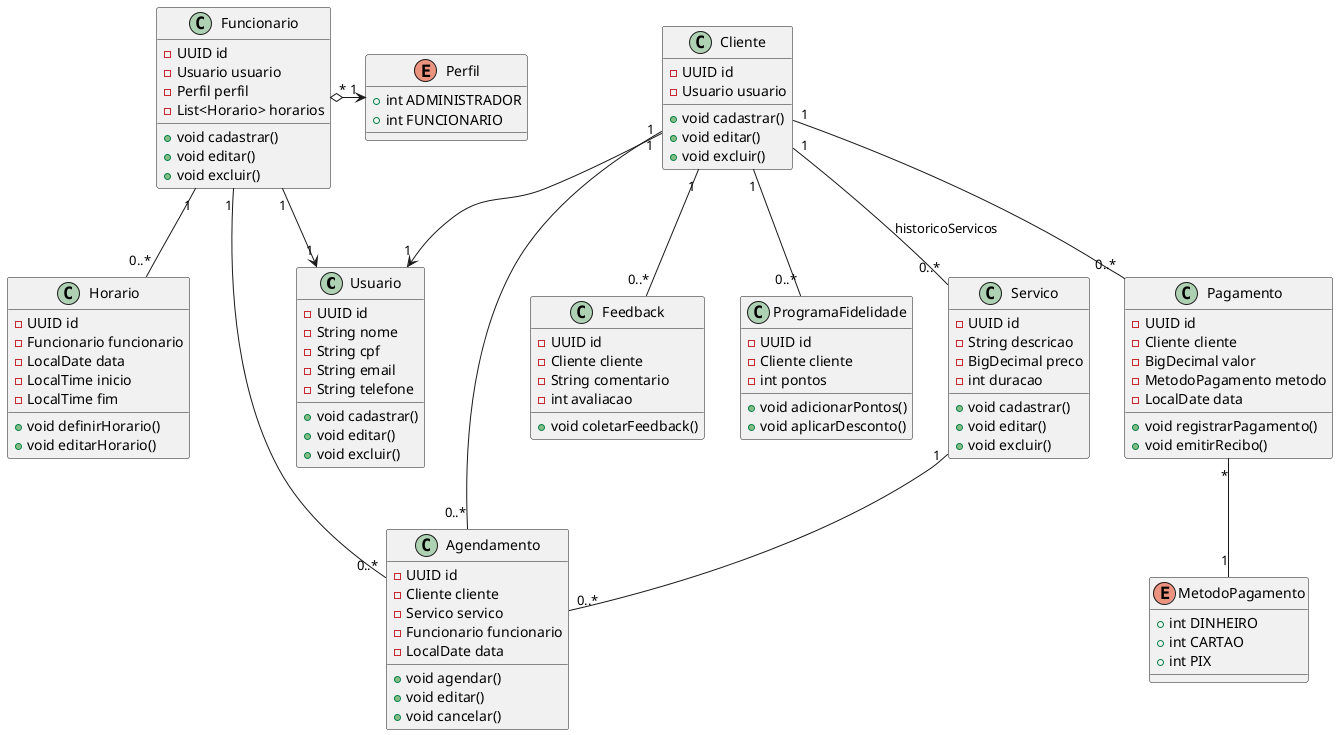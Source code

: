 @startuml

class Usuario {
    - UUID id
    - String nome
    - String cpf
    - String email
    - String telefone
    + void cadastrar()
    + void editar()
    + void excluir()
}

class Cliente {
    - UUID id
    - Usuario usuario
    + void cadastrar()
    + void editar()
    + void excluir()
}

class Servico {
    - UUID id
    - String descricao
    - BigDecimal preco
    - int duracao
    + void cadastrar()
    + void editar()
    + void excluir()
}

class Agendamento {
    - UUID id
    - Cliente cliente
    - Servico servico
    - Funcionario funcionario
    - LocalDate data
    + void agendar()
    + void editar()
    + void cancelar()
}

class Funcionario {
    - UUID id
    - Usuario usuario
    - Perfil perfil
    - List<Horario> horarios
    + void cadastrar()
    + void editar()
    + void excluir()
}

enum Perfil {
    + int ADMINISTRADOR
    + int FUNCIONARIO
}

class Horario {
    - UUID id
    - Funcionario funcionario
    - LocalDate data
    - LocalTime inicio
    - LocalTime fim
    + void definirHorario()
    + void editarHorario()
}

class Pagamento {
    - UUID id
    - Cliente cliente
    - BigDecimal valor
    - MetodoPagamento metodo
    - LocalDate data
    + void registrarPagamento()
    + void emitirRecibo()
}

enum MetodoPagamento {
    + int DINHEIRO
    + int CARTAO
    + int PIX
}

class Feedback {
    - UUID id
    - Cliente cliente
    - String comentario
    - int avaliacao
    + void coletarFeedback()
}

class ProgramaFidelidade {
    - UUID id
    - Cliente cliente
    - int pontos
    + void adicionarPontos()
    + void aplicarDesconto()
}

Cliente "1" -- "0..*" Servico: historicoServicos
Cliente "1" -- "0..*" Agendamento
Cliente "1" -- "0..*" Pagamento
Cliente "1" -- "0..*" Feedback
Cliente "1" -- "0..*" ProgramaFidelidade
Cliente "1" --> "1" Usuario

Funcionario "1" -- "0..*" Agendamento
Funcionario "1" -- "0..*" Horario
Funcionario "1" --> "1" Usuario
Funcionario "*" o-> "1" Perfil

Servico "1" -- "0..*" Agendamento
Pagamento "*" -- "1" MetodoPagamento

@enduml
